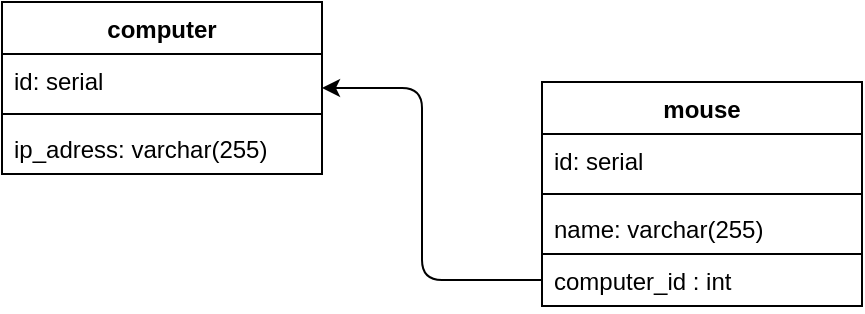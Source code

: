 <mxfile version="14.8.6" type="github">
  <diagram id="SSLaMUcb8GDZi9zCCg5J" name="Page-1">
    <mxGraphModel dx="782" dy="734" grid="1" gridSize="10" guides="1" tooltips="1" connect="1" arrows="1" fold="1" page="1" pageScale="1" pageWidth="827" pageHeight="1169" math="0" shadow="0">
      <root>
        <mxCell id="0" />
        <mxCell id="1" parent="0" />
        <mxCell id="L3uuhE5dngaGUQrWNenS-1" value="computer" style="swimlane;fontStyle=1;align=center;verticalAlign=top;childLayout=stackLayout;horizontal=1;startSize=26;horizontalStack=0;resizeParent=1;resizeParentMax=0;resizeLast=0;collapsible=1;marginBottom=0;" vertex="1" parent="1">
          <mxGeometry x="130" y="200" width="160" height="86" as="geometry" />
        </mxCell>
        <mxCell id="L3uuhE5dngaGUQrWNenS-2" value="id: serial" style="text;strokeColor=none;fillColor=none;align=left;verticalAlign=top;spacingLeft=4;spacingRight=4;overflow=hidden;rotatable=0;points=[[0,0.5],[1,0.5]];portConstraint=eastwest;" vertex="1" parent="L3uuhE5dngaGUQrWNenS-1">
          <mxGeometry y="26" width="160" height="26" as="geometry" />
        </mxCell>
        <mxCell id="L3uuhE5dngaGUQrWNenS-3" value="" style="line;strokeWidth=1;fillColor=none;align=left;verticalAlign=middle;spacingTop=-1;spacingLeft=3;spacingRight=3;rotatable=0;labelPosition=right;points=[];portConstraint=eastwest;" vertex="1" parent="L3uuhE5dngaGUQrWNenS-1">
          <mxGeometry y="52" width="160" height="8" as="geometry" />
        </mxCell>
        <mxCell id="L3uuhE5dngaGUQrWNenS-4" value="ip_adress: varchar(255)" style="text;strokeColor=none;fillColor=none;align=left;verticalAlign=top;spacingLeft=4;spacingRight=4;overflow=hidden;rotatable=0;points=[[0,0.5],[1,0.5]];portConstraint=eastwest;" vertex="1" parent="L3uuhE5dngaGUQrWNenS-1">
          <mxGeometry y="60" width="160" height="26" as="geometry" />
        </mxCell>
        <mxCell id="L3uuhE5dngaGUQrWNenS-5" value="mouse" style="swimlane;fontStyle=1;align=center;verticalAlign=top;childLayout=stackLayout;horizontal=1;startSize=26;horizontalStack=0;resizeParent=1;resizeParentMax=0;resizeLast=0;collapsible=1;marginBottom=0;" vertex="1" parent="1">
          <mxGeometry x="400" y="240" width="160" height="86" as="geometry" />
        </mxCell>
        <mxCell id="L3uuhE5dngaGUQrWNenS-6" value="id: serial" style="text;strokeColor=none;fillColor=none;align=left;verticalAlign=top;spacingLeft=4;spacingRight=4;overflow=hidden;rotatable=0;points=[[0,0.5],[1,0.5]];portConstraint=eastwest;" vertex="1" parent="L3uuhE5dngaGUQrWNenS-5">
          <mxGeometry y="26" width="160" height="26" as="geometry" />
        </mxCell>
        <mxCell id="L3uuhE5dngaGUQrWNenS-7" value="" style="line;strokeWidth=1;fillColor=none;align=left;verticalAlign=middle;spacingTop=-1;spacingLeft=3;spacingRight=3;rotatable=0;labelPosition=right;points=[];portConstraint=eastwest;" vertex="1" parent="L3uuhE5dngaGUQrWNenS-5">
          <mxGeometry y="52" width="160" height="8" as="geometry" />
        </mxCell>
        <mxCell id="L3uuhE5dngaGUQrWNenS-8" value="name: varchar(255)" style="text;strokeColor=none;fillColor=none;align=left;verticalAlign=top;spacingLeft=4;spacingRight=4;overflow=hidden;rotatable=0;points=[[0,0.5],[1,0.5]];portConstraint=eastwest;" vertex="1" parent="L3uuhE5dngaGUQrWNenS-5">
          <mxGeometry y="60" width="160" height="26" as="geometry" />
        </mxCell>
        <mxCell id="L3uuhE5dngaGUQrWNenS-12" value="computer_id : int" style="text;align=left;verticalAlign=top;spacingLeft=4;spacingRight=4;overflow=hidden;rotatable=0;points=[[0,0.5],[1,0.5]];portConstraint=eastwest;sketch=0;strokeColor=#000000;" vertex="1" parent="1">
          <mxGeometry x="400" y="326" width="160" height="26" as="geometry" />
        </mxCell>
        <mxCell id="L3uuhE5dngaGUQrWNenS-19" value="" style="endArrow=classic;html=1;entryX=1;entryY=0.5;entryDx=0;entryDy=0;exitX=0;exitY=0.5;exitDx=0;exitDy=0;" edge="1" parent="1" source="L3uuhE5dngaGUQrWNenS-12" target="L3uuhE5dngaGUQrWNenS-1">
          <mxGeometry width="50" height="50" relative="1" as="geometry">
            <mxPoint x="370" y="400" as="sourcePoint" />
            <mxPoint x="420" y="350" as="targetPoint" />
            <Array as="points">
              <mxPoint x="340" y="339" />
              <mxPoint x="340" y="243" />
            </Array>
          </mxGeometry>
        </mxCell>
      </root>
    </mxGraphModel>
  </diagram>
</mxfile>
